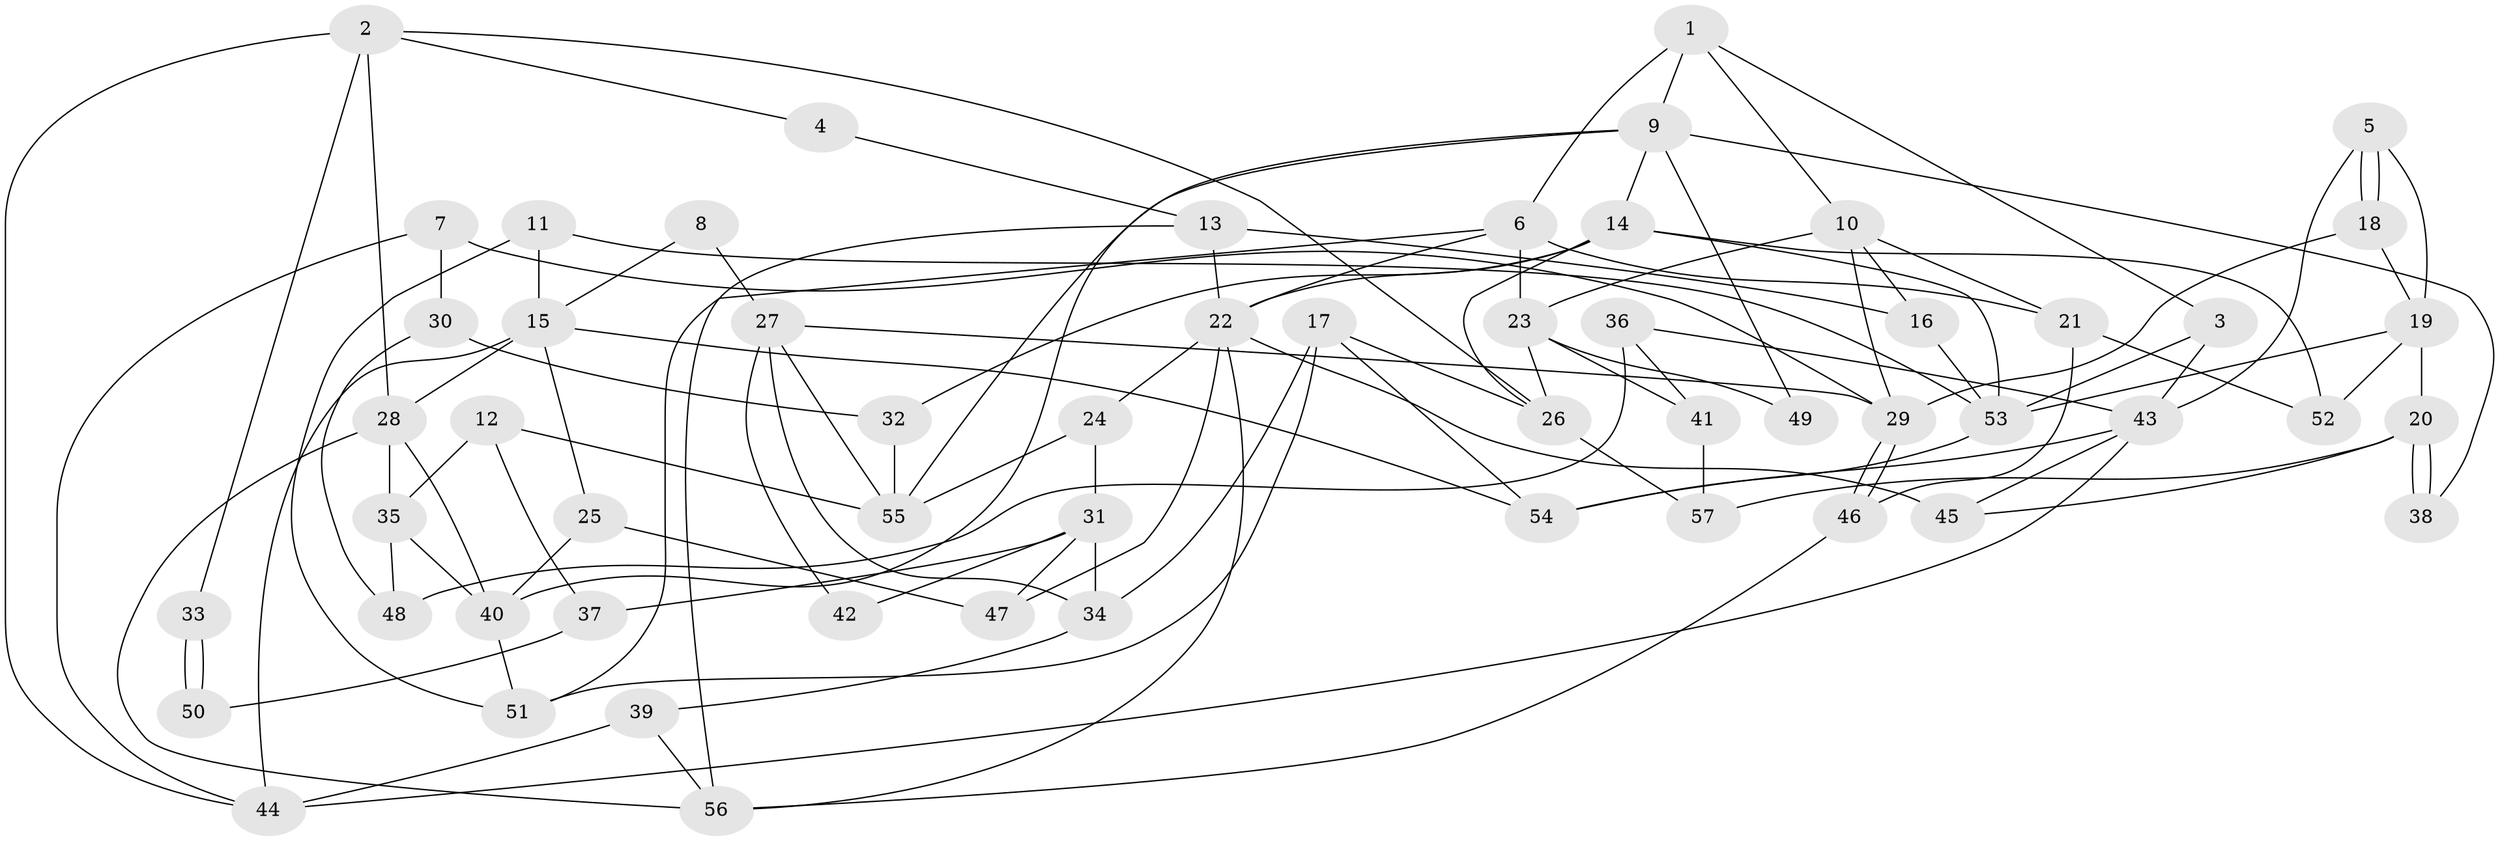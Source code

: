// coarse degree distribution, {7: 0.05714285714285714, 8: 0.11428571428571428, 4: 0.11428571428571428, 6: 0.3142857142857143, 3: 0.22857142857142856, 10: 0.02857142857142857, 5: 0.05714285714285714, 2: 0.08571428571428572}
// Generated by graph-tools (version 1.1) at 2025/41/03/06/25 10:41:54]
// undirected, 57 vertices, 114 edges
graph export_dot {
graph [start="1"]
  node [color=gray90,style=filled];
  1;
  2;
  3;
  4;
  5;
  6;
  7;
  8;
  9;
  10;
  11;
  12;
  13;
  14;
  15;
  16;
  17;
  18;
  19;
  20;
  21;
  22;
  23;
  24;
  25;
  26;
  27;
  28;
  29;
  30;
  31;
  32;
  33;
  34;
  35;
  36;
  37;
  38;
  39;
  40;
  41;
  42;
  43;
  44;
  45;
  46;
  47;
  48;
  49;
  50;
  51;
  52;
  53;
  54;
  55;
  56;
  57;
  1 -- 3;
  1 -- 6;
  1 -- 9;
  1 -- 10;
  2 -- 44;
  2 -- 28;
  2 -- 4;
  2 -- 26;
  2 -- 33;
  3 -- 53;
  3 -- 43;
  4 -- 13;
  5 -- 19;
  5 -- 18;
  5 -- 18;
  5 -- 43;
  6 -- 22;
  6 -- 51;
  6 -- 21;
  6 -- 23;
  7 -- 29;
  7 -- 44;
  7 -- 30;
  8 -- 15;
  8 -- 27;
  9 -- 14;
  9 -- 38;
  9 -- 40;
  9 -- 49;
  9 -- 55;
  10 -- 23;
  10 -- 16;
  10 -- 21;
  10 -- 29;
  11 -- 51;
  11 -- 53;
  11 -- 15;
  12 -- 55;
  12 -- 35;
  12 -- 37;
  13 -- 56;
  13 -- 22;
  13 -- 16;
  14 -- 53;
  14 -- 22;
  14 -- 26;
  14 -- 32;
  14 -- 52;
  15 -- 28;
  15 -- 25;
  15 -- 44;
  15 -- 54;
  16 -- 53;
  17 -- 26;
  17 -- 54;
  17 -- 34;
  17 -- 51;
  18 -- 29;
  18 -- 19;
  19 -- 52;
  19 -- 20;
  19 -- 53;
  20 -- 38;
  20 -- 38;
  20 -- 45;
  20 -- 57;
  21 -- 46;
  21 -- 52;
  22 -- 45;
  22 -- 47;
  22 -- 24;
  22 -- 56;
  23 -- 26;
  23 -- 41;
  23 -- 49;
  24 -- 55;
  24 -- 31;
  25 -- 40;
  25 -- 47;
  26 -- 57;
  27 -- 34;
  27 -- 29;
  27 -- 42;
  27 -- 55;
  28 -- 35;
  28 -- 56;
  28 -- 40;
  29 -- 46;
  29 -- 46;
  30 -- 32;
  30 -- 48;
  31 -- 34;
  31 -- 37;
  31 -- 42;
  31 -- 47;
  32 -- 55;
  33 -- 50;
  33 -- 50;
  34 -- 39;
  35 -- 48;
  35 -- 40;
  36 -- 43;
  36 -- 41;
  36 -- 48;
  37 -- 50;
  39 -- 44;
  39 -- 56;
  40 -- 51;
  41 -- 57;
  43 -- 54;
  43 -- 44;
  43 -- 45;
  46 -- 56;
  53 -- 54;
}
